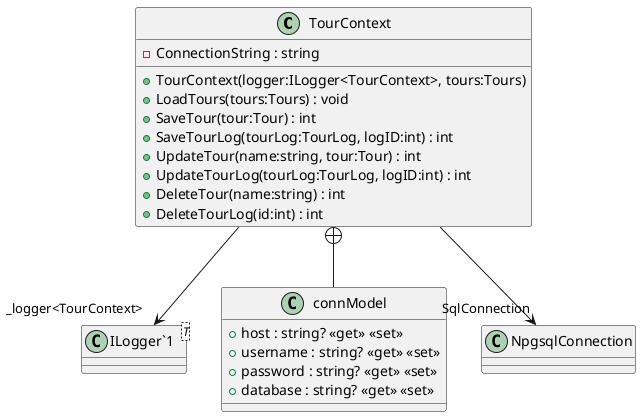 @startuml
class TourContext {
    - ConnectionString : string
    + TourContext(logger:ILogger<TourContext>, tours:Tours)
    + LoadTours(tours:Tours) : void
    + SaveTour(tour:Tour) : int
    + SaveTourLog(tourLog:TourLog, logID:int) : int
    + UpdateTour(name:string, tour:Tour) : int
    + UpdateTourLog(tourLog:TourLog, logID:int) : int
    + DeleteTour(name:string) : int
    + DeleteTourLog(id:int) : int
}
class "ILogger`1"<T> {
}
class connModel {
    + host : string? <<get>> <<set>>
    + username : string? <<get>> <<set>>
    + password : string? <<get>> <<set>>
    + database : string? <<get>> <<set>>
}
TourContext --> "SqlConnection" NpgsqlConnection
TourContext --> "_logger<TourContext>" "ILogger`1"
TourContext +-- connModel
@enduml
